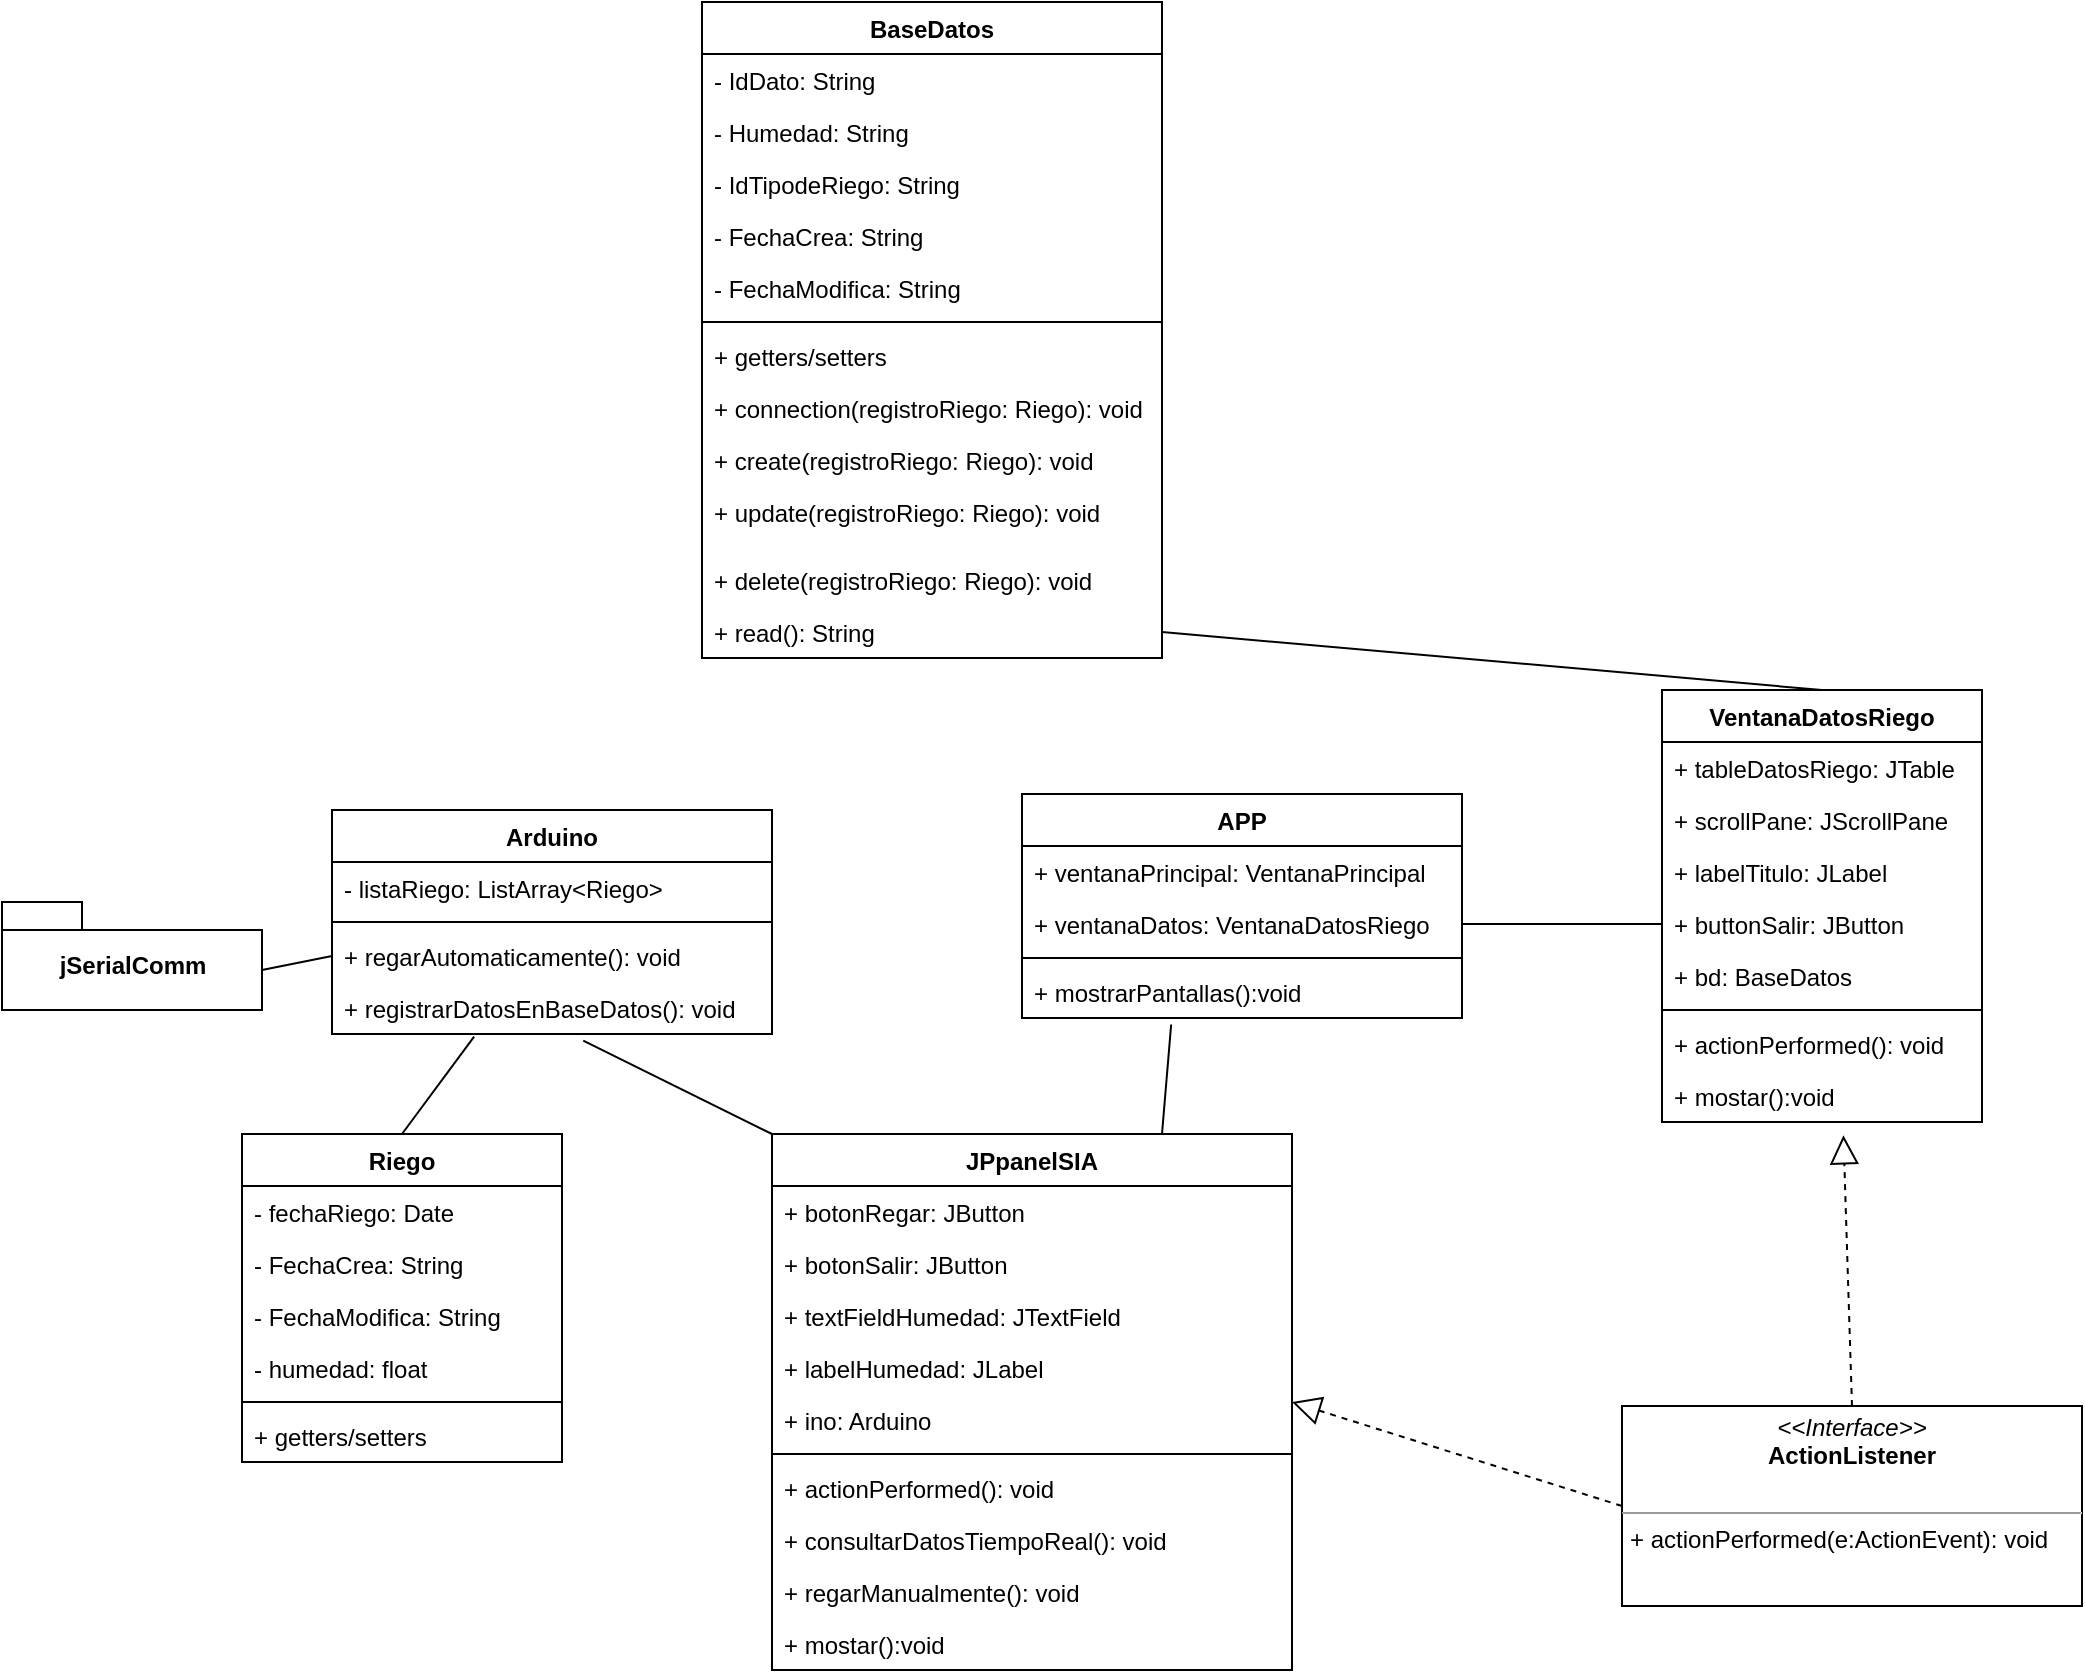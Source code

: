 <mxfile>
    <diagram id="6YYzxzttu4gzGB1RPqiH" name="Page-1">
        <mxGraphModel dx="1095" dy="491" grid="1" gridSize="10" guides="1" tooltips="1" connect="1" arrows="1" fold="1" page="1" pageScale="1" pageWidth="850" pageHeight="1100" math="0" shadow="0">
            <root>
                <mxCell id="0"/>
                <mxCell id="1" parent="0"/>
                <mxCell id="25" value="BaseDatos" style="swimlane;fontStyle=1;align=center;verticalAlign=top;childLayout=stackLayout;horizontal=1;startSize=26;horizontalStack=0;resizeParent=1;resizeParentMax=0;resizeLast=0;collapsible=1;marginBottom=0;" parent="1" vertex="1">
                    <mxGeometry x="600" y="80" width="230" height="328" as="geometry"/>
                </mxCell>
                <mxCell id="26" value="- IdDato: String" style="text;strokeColor=none;fillColor=none;align=left;verticalAlign=top;spacingLeft=4;spacingRight=4;overflow=hidden;rotatable=0;points=[[0,0.5],[1,0.5]];portConstraint=eastwest;" parent="25" vertex="1">
                    <mxGeometry y="26" width="230" height="26" as="geometry"/>
                </mxCell>
                <mxCell id="48" value="- Humedad: String" style="text;strokeColor=none;fillColor=none;align=left;verticalAlign=top;spacingLeft=4;spacingRight=4;overflow=hidden;rotatable=0;points=[[0,0.5],[1,0.5]];portConstraint=eastwest;" parent="25" vertex="1">
                    <mxGeometry y="52" width="230" height="26" as="geometry"/>
                </mxCell>
                <mxCell id="49" value="- IdTipodeRiego: String" style="text;strokeColor=none;fillColor=none;align=left;verticalAlign=top;spacingLeft=4;spacingRight=4;overflow=hidden;rotatable=0;points=[[0,0.5],[1,0.5]];portConstraint=eastwest;" parent="25" vertex="1">
                    <mxGeometry y="78" width="230" height="26" as="geometry"/>
                </mxCell>
                <mxCell id="50" value="- FechaCrea: String" style="text;strokeColor=none;fillColor=none;align=left;verticalAlign=top;spacingLeft=4;spacingRight=4;overflow=hidden;rotatable=0;points=[[0,0.5],[1,0.5]];portConstraint=eastwest;" parent="25" vertex="1">
                    <mxGeometry y="104" width="230" height="26" as="geometry"/>
                </mxCell>
                <mxCell id="164" value="- FechaModifica: String" style="text;strokeColor=none;fillColor=none;align=left;verticalAlign=top;spacingLeft=4;spacingRight=4;overflow=hidden;rotatable=0;points=[[0,0.5],[1,0.5]];portConstraint=eastwest;" vertex="1" parent="25">
                    <mxGeometry y="130" width="230" height="26" as="geometry"/>
                </mxCell>
                <mxCell id="27" value="" style="line;strokeWidth=1;fillColor=none;align=left;verticalAlign=middle;spacingTop=-1;spacingLeft=3;spacingRight=3;rotatable=0;labelPosition=right;points=[];portConstraint=eastwest;strokeColor=inherit;" parent="25" vertex="1">
                    <mxGeometry y="156" width="230" height="8" as="geometry"/>
                </mxCell>
                <mxCell id="79" value="+ getters/setters" style="text;strokeColor=none;fillColor=none;align=left;verticalAlign=top;spacingLeft=4;spacingRight=4;overflow=hidden;rotatable=0;points=[[0,0.5],[1,0.5]];portConstraint=eastwest;" parent="25" vertex="1">
                    <mxGeometry y="164" width="230" height="26" as="geometry"/>
                </mxCell>
                <mxCell id="47" value="+ connection(registroRiego: Riego): void" style="text;strokeColor=none;fillColor=none;align=left;verticalAlign=top;spacingLeft=4;spacingRight=4;overflow=hidden;rotatable=0;points=[[0,0.5],[1,0.5]];portConstraint=eastwest;" parent="25" vertex="1">
                    <mxGeometry y="190" width="230" height="26" as="geometry"/>
                </mxCell>
                <mxCell id="28" value="+ create(registroRiego: Riego): void" style="text;strokeColor=none;fillColor=none;align=left;verticalAlign=top;spacingLeft=4;spacingRight=4;overflow=hidden;rotatable=0;points=[[0,0.5],[1,0.5]];portConstraint=eastwest;" parent="25" vertex="1">
                    <mxGeometry y="216" width="230" height="26" as="geometry"/>
                </mxCell>
                <mxCell id="35" value="+ update(registroRiego: Riego): void" style="text;strokeColor=none;fillColor=none;align=left;verticalAlign=top;spacingLeft=4;spacingRight=4;overflow=hidden;rotatable=0;points=[[0,0.5],[1,0.5]];portConstraint=eastwest;" parent="25" vertex="1">
                    <mxGeometry y="242" width="230" height="34" as="geometry"/>
                </mxCell>
                <mxCell id="36" value="+ delete(registroRiego: Riego): void" style="text;strokeColor=none;fillColor=none;align=left;verticalAlign=top;spacingLeft=4;spacingRight=4;overflow=hidden;rotatable=0;points=[[0,0.5],[1,0.5]];portConstraint=eastwest;" parent="25" vertex="1">
                    <mxGeometry y="276" width="230" height="26" as="geometry"/>
                </mxCell>
                <mxCell id="37" value="+ read(): String" style="text;strokeColor=none;fillColor=none;align=left;verticalAlign=top;spacingLeft=4;spacingRight=4;overflow=hidden;rotatable=0;points=[[0,0.5],[1,0.5]];portConstraint=eastwest;" parent="25" vertex="1">
                    <mxGeometry y="302" width="230" height="26" as="geometry"/>
                </mxCell>
                <mxCell id="38" value="Riego" style="swimlane;fontStyle=1;align=center;verticalAlign=top;childLayout=stackLayout;horizontal=1;startSize=26;horizontalStack=0;resizeParent=1;resizeParentMax=0;resizeLast=0;collapsible=1;marginBottom=0;" parent="1" vertex="1">
                    <mxGeometry x="370" y="646" width="160" height="164" as="geometry"/>
                </mxCell>
                <mxCell id="39" value="- fechaRiego: Date" style="text;strokeColor=none;fillColor=none;align=left;verticalAlign=top;spacingLeft=4;spacingRight=4;overflow=hidden;rotatable=0;points=[[0,0.5],[1,0.5]];portConstraint=eastwest;" parent="38" vertex="1">
                    <mxGeometry y="26" width="160" height="26" as="geometry"/>
                </mxCell>
                <mxCell id="43" value="- FechaCrea: String" style="text;strokeColor=none;fillColor=none;align=left;verticalAlign=top;spacingLeft=4;spacingRight=4;overflow=hidden;rotatable=0;points=[[0,0.5],[1,0.5]];portConstraint=eastwest;" parent="38" vertex="1">
                    <mxGeometry y="52" width="160" height="26" as="geometry"/>
                </mxCell>
                <mxCell id="44" value="- FechaModifica: String" style="text;strokeColor=none;fillColor=none;align=left;verticalAlign=top;spacingLeft=4;spacingRight=4;overflow=hidden;rotatable=0;points=[[0,0.5],[1,0.5]];portConstraint=eastwest;" parent="38" vertex="1">
                    <mxGeometry y="78" width="160" height="26" as="geometry"/>
                </mxCell>
                <mxCell id="45" value="- humedad: float" style="text;strokeColor=none;fillColor=none;align=left;verticalAlign=top;spacingLeft=4;spacingRight=4;overflow=hidden;rotatable=0;points=[[0,0.5],[1,0.5]];portConstraint=eastwest;" parent="38" vertex="1">
                    <mxGeometry y="104" width="160" height="26" as="geometry"/>
                </mxCell>
                <mxCell id="40" value="" style="line;strokeWidth=1;fillColor=none;align=left;verticalAlign=middle;spacingTop=-1;spacingLeft=3;spacingRight=3;rotatable=0;labelPosition=right;points=[];portConstraint=eastwest;strokeColor=inherit;" parent="38" vertex="1">
                    <mxGeometry y="130" width="160" height="8" as="geometry"/>
                </mxCell>
                <mxCell id="78" value="+ getters/setters" style="text;strokeColor=none;fillColor=none;align=left;verticalAlign=top;spacingLeft=4;spacingRight=4;overflow=hidden;rotatable=0;points=[[0,0.5],[1,0.5]];portConstraint=eastwest;" parent="38" vertex="1">
                    <mxGeometry y="138" width="160" height="26" as="geometry"/>
                </mxCell>
                <mxCell id="80" value="JPpanelSIA" style="swimlane;fontStyle=1;align=center;verticalAlign=top;childLayout=stackLayout;horizontal=1;startSize=26;horizontalStack=0;resizeParent=1;resizeParentMax=0;resizeLast=0;collapsible=1;marginBottom=0;" parent="1" vertex="1">
                    <mxGeometry x="635" y="646" width="260" height="268" as="geometry"/>
                </mxCell>
                <mxCell id="81" value="+ botonRegar: JButton" style="text;strokeColor=none;fillColor=none;align=left;verticalAlign=top;spacingLeft=4;spacingRight=4;overflow=hidden;rotatable=0;points=[[0,0.5],[1,0.5]];portConstraint=eastwest;" parent="80" vertex="1">
                    <mxGeometry y="26" width="260" height="26" as="geometry"/>
                </mxCell>
                <mxCell id="88" value="+ botonSalir: JButton" style="text;strokeColor=none;fillColor=none;align=left;verticalAlign=top;spacingLeft=4;spacingRight=4;overflow=hidden;rotatable=0;points=[[0,0.5],[1,0.5]];portConstraint=eastwest;" parent="80" vertex="1">
                    <mxGeometry y="52" width="260" height="26" as="geometry"/>
                </mxCell>
                <mxCell id="90" value="+ textFieldHumedad: JTextField" style="text;strokeColor=none;fillColor=none;align=left;verticalAlign=top;spacingLeft=4;spacingRight=4;overflow=hidden;rotatable=0;points=[[0,0.5],[1,0.5]];portConstraint=eastwest;" parent="80" vertex="1">
                    <mxGeometry y="78" width="260" height="26" as="geometry"/>
                </mxCell>
                <mxCell id="85" value="+ labelHumedad: JLabel" style="text;strokeColor=none;fillColor=none;align=left;verticalAlign=top;spacingLeft=4;spacingRight=4;overflow=hidden;rotatable=0;points=[[0,0.5],[1,0.5]];portConstraint=eastwest;" parent="80" vertex="1">
                    <mxGeometry y="104" width="260" height="26" as="geometry"/>
                </mxCell>
                <mxCell id="109" value="+ ino: Arduino" style="text;strokeColor=none;fillColor=none;align=left;verticalAlign=top;spacingLeft=4;spacingRight=4;overflow=hidden;rotatable=0;points=[[0,0.5],[1,0.5]];portConstraint=eastwest;" parent="80" vertex="1">
                    <mxGeometry y="130" width="260" height="26" as="geometry"/>
                </mxCell>
                <mxCell id="82" value="" style="line;strokeWidth=1;fillColor=none;align=left;verticalAlign=middle;spacingTop=-1;spacingLeft=3;spacingRight=3;rotatable=0;labelPosition=right;points=[];portConstraint=eastwest;strokeColor=inherit;" parent="80" vertex="1">
                    <mxGeometry y="156" width="260" height="8" as="geometry"/>
                </mxCell>
                <mxCell id="122" value="+ actionPerformed(): void" style="text;strokeColor=none;fillColor=none;align=left;verticalAlign=top;spacingLeft=4;spacingRight=4;overflow=hidden;rotatable=0;points=[[0,0.5],[1,0.5]];portConstraint=eastwest;" parent="80" vertex="1">
                    <mxGeometry y="164" width="260" height="26" as="geometry"/>
                </mxCell>
                <mxCell id="128" value="+ consultarDatosTiempoReal(): void" style="text;strokeColor=none;fillColor=none;align=left;verticalAlign=top;spacingLeft=4;spacingRight=4;overflow=hidden;rotatable=0;points=[[0,0.5],[1,0.5]];portConstraint=eastwest;" parent="80" vertex="1">
                    <mxGeometry y="190" width="260" height="26" as="geometry"/>
                </mxCell>
                <mxCell id="8" value="+ regarManualmente(): void" style="text;strokeColor=none;fillColor=none;align=left;verticalAlign=top;spacingLeft=4;spacingRight=4;overflow=hidden;rotatable=0;points=[[0,0.5],[1,0.5]];portConstraint=eastwest;" parent="80" vertex="1">
                    <mxGeometry y="216" width="260" height="26" as="geometry"/>
                </mxCell>
                <mxCell id="135" value="+ mostar():void" style="text;strokeColor=none;fillColor=none;align=left;verticalAlign=top;spacingLeft=4;spacingRight=4;overflow=hidden;rotatable=0;points=[[0,0.5],[1,0.5]];portConstraint=eastwest;" parent="80" vertex="1">
                    <mxGeometry y="242" width="260" height="26" as="geometry"/>
                </mxCell>
                <mxCell id="96" value="VentanaDatosRiego" style="swimlane;fontStyle=1;align=center;verticalAlign=top;childLayout=stackLayout;horizontal=1;startSize=26;horizontalStack=0;resizeParent=1;resizeParentMax=0;resizeLast=0;collapsible=1;marginBottom=0;" parent="1" vertex="1">
                    <mxGeometry x="1080" y="424" width="160" height="216" as="geometry"/>
                </mxCell>
                <mxCell id="97" value="+ tableDatosRiego: JTable" style="text;strokeColor=none;fillColor=none;align=left;verticalAlign=top;spacingLeft=4;spacingRight=4;overflow=hidden;rotatable=0;points=[[0,0.5],[1,0.5]];portConstraint=eastwest;" parent="96" vertex="1">
                    <mxGeometry y="26" width="160" height="26" as="geometry"/>
                </mxCell>
                <mxCell id="100" value="+ scrollPane: JScrollPane" style="text;strokeColor=none;fillColor=none;align=left;verticalAlign=top;spacingLeft=4;spacingRight=4;overflow=hidden;rotatable=0;points=[[0,0.5],[1,0.5]];portConstraint=eastwest;" parent="96" vertex="1">
                    <mxGeometry y="52" width="160" height="26" as="geometry"/>
                </mxCell>
                <mxCell id="103" value="+ labelTitulo: JLabel" style="text;strokeColor=none;fillColor=none;align=left;verticalAlign=top;spacingLeft=4;spacingRight=4;overflow=hidden;rotatable=0;points=[[0,0.5],[1,0.5]];portConstraint=eastwest;" parent="96" vertex="1">
                    <mxGeometry y="78" width="160" height="26" as="geometry"/>
                </mxCell>
                <mxCell id="104" value="+ buttonSalir: JButton" style="text;strokeColor=none;fillColor=none;align=left;verticalAlign=top;spacingLeft=4;spacingRight=4;overflow=hidden;rotatable=0;points=[[0,0.5],[1,0.5]];portConstraint=eastwest;" parent="96" vertex="1">
                    <mxGeometry y="104" width="160" height="26" as="geometry"/>
                </mxCell>
                <mxCell id="105" value="+ bd: BaseDatos" style="text;strokeColor=none;fillColor=none;align=left;verticalAlign=top;spacingLeft=4;spacingRight=4;overflow=hidden;rotatable=0;points=[[0,0.5],[1,0.5]];portConstraint=eastwest;" parent="96" vertex="1">
                    <mxGeometry y="130" width="160" height="26" as="geometry"/>
                </mxCell>
                <mxCell id="98" value="" style="line;strokeWidth=1;fillColor=none;align=left;verticalAlign=middle;spacingTop=-1;spacingLeft=3;spacingRight=3;rotatable=0;labelPosition=right;points=[];portConstraint=eastwest;strokeColor=inherit;" parent="96" vertex="1">
                    <mxGeometry y="156" width="160" height="8" as="geometry"/>
                </mxCell>
                <mxCell id="123" value="+ actionPerformed(): void" style="text;strokeColor=none;fillColor=none;align=left;verticalAlign=top;spacingLeft=4;spacingRight=4;overflow=hidden;rotatable=0;points=[[0,0.5],[1,0.5]];portConstraint=eastwest;" parent="96" vertex="1">
                    <mxGeometry y="164" width="160" height="26" as="geometry"/>
                </mxCell>
                <mxCell id="136" value="+ mostar():void" style="text;strokeColor=none;fillColor=none;align=left;verticalAlign=top;spacingLeft=4;spacingRight=4;overflow=hidden;rotatable=0;points=[[0,0.5],[1,0.5]];portConstraint=eastwest;" parent="96" vertex="1">
                    <mxGeometry y="190" width="160" height="26" as="geometry"/>
                </mxCell>
                <mxCell id="106" value="&lt;p style=&quot;margin:0px;margin-top:4px;text-align:center;&quot;&gt;&lt;i&gt;&amp;lt;&amp;lt;Interface&amp;gt;&amp;gt;&lt;/i&gt;&lt;br&gt;&lt;b&gt;ActionListener&lt;/b&gt;&lt;/p&gt;&lt;p style=&quot;margin:0px;margin-left:4px;&quot;&gt;&lt;br&gt;&lt;/p&gt;&lt;hr size=&quot;1&quot;&gt;&lt;p style=&quot;margin:0px;margin-left:4px;&quot;&gt;+ actionPerformed(e:ActionEvent): void&lt;br&gt;&lt;br&gt;&lt;/p&gt;" style="verticalAlign=top;align=left;overflow=fill;fontSize=12;fontFamily=Helvetica;html=1;" parent="1" vertex="1">
                    <mxGeometry x="1060" y="782" width="230" height="100" as="geometry"/>
                </mxCell>
                <mxCell id="126" value="" style="endArrow=block;dashed=1;endFill=0;endSize=12;html=1;entryX=0.567;entryY=1.256;entryDx=0;entryDy=0;exitX=0.5;exitY=0;exitDx=0;exitDy=0;entryPerimeter=0;" parent="1" source="106" target="136" edge="1">
                    <mxGeometry width="160" relative="1" as="geometry">
                        <mxPoint x="340" y="848" as="sourcePoint"/>
                        <mxPoint x="687.5" y="635" as="targetPoint"/>
                    </mxGeometry>
                </mxCell>
                <mxCell id="137" value="" style="endArrow=block;dashed=1;endFill=0;endSize=12;html=1;entryX=1;entryY=0.5;entryDx=0;entryDy=0;exitX=0;exitY=0.5;exitDx=0;exitDy=0;" parent="1" source="106" target="80" edge="1">
                    <mxGeometry width="160" relative="1" as="geometry">
                        <mxPoint x="445" y="748" as="sourcePoint"/>
                        <mxPoint x="565" y="888" as="targetPoint"/>
                    </mxGeometry>
                </mxCell>
                <mxCell id="138" value="APP" style="swimlane;fontStyle=1;align=center;verticalAlign=top;childLayout=stackLayout;horizontal=1;startSize=26;horizontalStack=0;resizeParent=1;resizeParentMax=0;resizeLast=0;collapsible=1;marginBottom=0;" parent="1" vertex="1">
                    <mxGeometry x="760" y="476" width="220" height="112" as="geometry"/>
                </mxCell>
                <mxCell id="139" value="+ ventanaPrincipal: VentanaPrincipal" style="text;strokeColor=none;fillColor=none;align=left;verticalAlign=top;spacingLeft=4;spacingRight=4;overflow=hidden;rotatable=0;points=[[0,0.5],[1,0.5]];portConstraint=eastwest;" parent="138" vertex="1">
                    <mxGeometry y="26" width="220" height="26" as="geometry"/>
                </mxCell>
                <mxCell id="140" value="+ ventanaDatos: VentanaDatosRiego" style="text;strokeColor=none;fillColor=none;align=left;verticalAlign=top;spacingLeft=4;spacingRight=4;overflow=hidden;rotatable=0;points=[[0,0.5],[1,0.5]];portConstraint=eastwest;" parent="138" vertex="1">
                    <mxGeometry y="52" width="220" height="26" as="geometry"/>
                </mxCell>
                <mxCell id="141" value="" style="line;strokeWidth=1;fillColor=none;align=left;verticalAlign=middle;spacingTop=-1;spacingLeft=3;spacingRight=3;rotatable=0;labelPosition=right;points=[];portConstraint=eastwest;strokeColor=inherit;" parent="138" vertex="1">
                    <mxGeometry y="78" width="220" height="8" as="geometry"/>
                </mxCell>
                <mxCell id="142" value="+ mostrarPantallas():void" style="text;strokeColor=none;fillColor=none;align=left;verticalAlign=top;spacingLeft=4;spacingRight=4;overflow=hidden;rotatable=0;points=[[0,0.5],[1,0.5]];portConstraint=eastwest;" parent="138" vertex="1">
                    <mxGeometry y="86" width="220" height="26" as="geometry"/>
                </mxCell>
                <mxCell id="143" value="Arduino" style="swimlane;fontStyle=1;align=center;verticalAlign=top;childLayout=stackLayout;horizontal=1;startSize=26;horizontalStack=0;resizeParent=1;resizeParentMax=0;resizeLast=0;collapsible=1;marginBottom=0;" parent="1" vertex="1">
                    <mxGeometry x="415" y="484" width="220" height="112" as="geometry"/>
                </mxCell>
                <mxCell id="42" value="- listaRiego: ListArray&lt;Riego&gt;" style="text;strokeColor=none;fillColor=none;align=left;verticalAlign=top;spacingLeft=4;spacingRight=4;overflow=hidden;rotatable=0;points=[[0,0.5],[1,0.5]];portConstraint=eastwest;" parent="143" vertex="1">
                    <mxGeometry y="26" width="220" height="26" as="geometry"/>
                </mxCell>
                <mxCell id="145" value="" style="line;strokeWidth=1;fillColor=none;align=left;verticalAlign=middle;spacingTop=-1;spacingLeft=3;spacingRight=3;rotatable=0;labelPosition=right;points=[];portConstraint=eastwest;strokeColor=inherit;" parent="143" vertex="1">
                    <mxGeometry y="52" width="220" height="8" as="geometry"/>
                </mxCell>
                <mxCell id="121" value="+ regarAutomaticamente(): void" style="text;strokeColor=none;fillColor=none;align=left;verticalAlign=top;spacingLeft=4;spacingRight=4;overflow=hidden;rotatable=0;points=[[0,0.5],[1,0.5]];portConstraint=eastwest;" parent="143" vertex="1">
                    <mxGeometry y="60" width="220" height="26" as="geometry"/>
                </mxCell>
                <mxCell id="34" value="+ registrarDatosEnBaseDatos(): void" style="text;strokeColor=none;fillColor=none;align=left;verticalAlign=top;spacingLeft=4;spacingRight=4;overflow=hidden;rotatable=0;points=[[0,0.5],[1,0.5]];portConstraint=eastwest;" parent="143" vertex="1">
                    <mxGeometry y="86" width="220" height="26" as="geometry"/>
                </mxCell>
                <mxCell id="147" value="jSerialComm" style="shape=folder;fontStyle=1;spacingTop=10;tabWidth=40;tabHeight=14;tabPosition=left;html=1;" parent="1" vertex="1">
                    <mxGeometry x="250" y="530" width="130" height="54" as="geometry"/>
                </mxCell>
                <mxCell id="148" value="" style="endArrow=none;html=1;entryX=0;entryY=0;entryDx=130;entryDy=34;entryPerimeter=0;exitX=0;exitY=0.5;exitDx=0;exitDy=0;" parent="1" source="121" target="147" edge="1">
                    <mxGeometry width="50" height="50" relative="1" as="geometry">
                        <mxPoint x="990" y="596" as="sourcePoint"/>
                        <mxPoint x="1040" y="546" as="targetPoint"/>
                    </mxGeometry>
                </mxCell>
                <mxCell id="157" value="" style="endArrow=none;html=1;entryX=0.571;entryY=1.128;entryDx=0;entryDy=0;entryPerimeter=0;exitX=0;exitY=0;exitDx=0;exitDy=0;" parent="1" source="80" target="34" edge="1">
                    <mxGeometry width="50" height="50" relative="1" as="geometry">
                        <mxPoint x="570" y="696" as="sourcePoint"/>
                        <mxPoint x="620" y="646" as="targetPoint"/>
                    </mxGeometry>
                </mxCell>
                <mxCell id="158" value="" style="endArrow=none;html=1;entryX=0.323;entryY=1.051;entryDx=0;entryDy=0;entryPerimeter=0;exitX=0.5;exitY=0;exitDx=0;exitDy=0;" parent="1" source="38" target="34" edge="1">
                    <mxGeometry width="50" height="50" relative="1" as="geometry">
                        <mxPoint x="300" y="706" as="sourcePoint"/>
                        <mxPoint x="350" y="656" as="targetPoint"/>
                    </mxGeometry>
                </mxCell>
                <mxCell id="160" value="" style="endArrow=none;html=1;exitX=0.5;exitY=0;exitDx=0;exitDy=0;entryX=1;entryY=0.5;entryDx=0;entryDy=0;" parent="1" source="96" target="37" edge="1">
                    <mxGeometry width="50" height="50" relative="1" as="geometry">
                        <mxPoint x="1190" y="316" as="sourcePoint"/>
                        <mxPoint x="1240" y="266" as="targetPoint"/>
                    </mxGeometry>
                </mxCell>
                <mxCell id="161" value="" style="endArrow=none;html=1;entryX=0;entryY=0.5;entryDx=0;entryDy=0;exitX=1;exitY=0.5;exitDx=0;exitDy=0;" parent="1" source="140" target="104" edge="1">
                    <mxGeometry width="50" height="50" relative="1" as="geometry">
                        <mxPoint x="950" y="726" as="sourcePoint"/>
                        <mxPoint x="1000" y="676" as="targetPoint"/>
                    </mxGeometry>
                </mxCell>
                <mxCell id="162" value="" style="endArrow=none;html=1;entryX=0.339;entryY=1.125;entryDx=0;entryDy=0;entryPerimeter=0;exitX=0.75;exitY=0;exitDx=0;exitDy=0;" parent="1" source="80" target="142" edge="1">
                    <mxGeometry width="50" height="50" relative="1" as="geometry">
                        <mxPoint x="970" y="746" as="sourcePoint"/>
                        <mxPoint x="1020" y="696" as="targetPoint"/>
                    </mxGeometry>
                </mxCell>
            </root>
        </mxGraphModel>
    </diagram>
</mxfile>